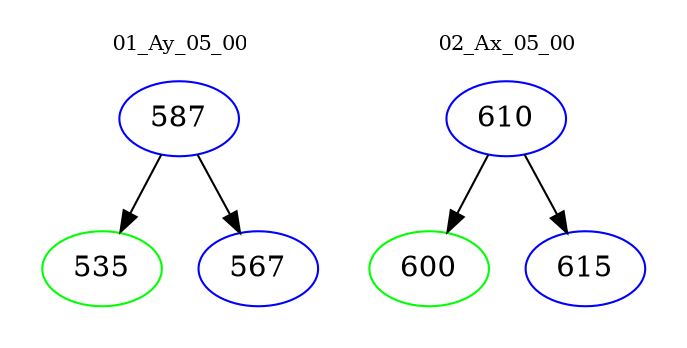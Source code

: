 digraph{
subgraph cluster_0 {
color = white
label = "01_Ay_05_00";
fontsize=10;
T0_587 [label="587", color="blue"]
T0_587 -> T0_535 [color="black"]
T0_535 [label="535", color="green"]
T0_587 -> T0_567 [color="black"]
T0_567 [label="567", color="blue"]
}
subgraph cluster_1 {
color = white
label = "02_Ax_05_00";
fontsize=10;
T1_610 [label="610", color="blue"]
T1_610 -> T1_600 [color="black"]
T1_600 [label="600", color="green"]
T1_610 -> T1_615 [color="black"]
T1_615 [label="615", color="blue"]
}
}
